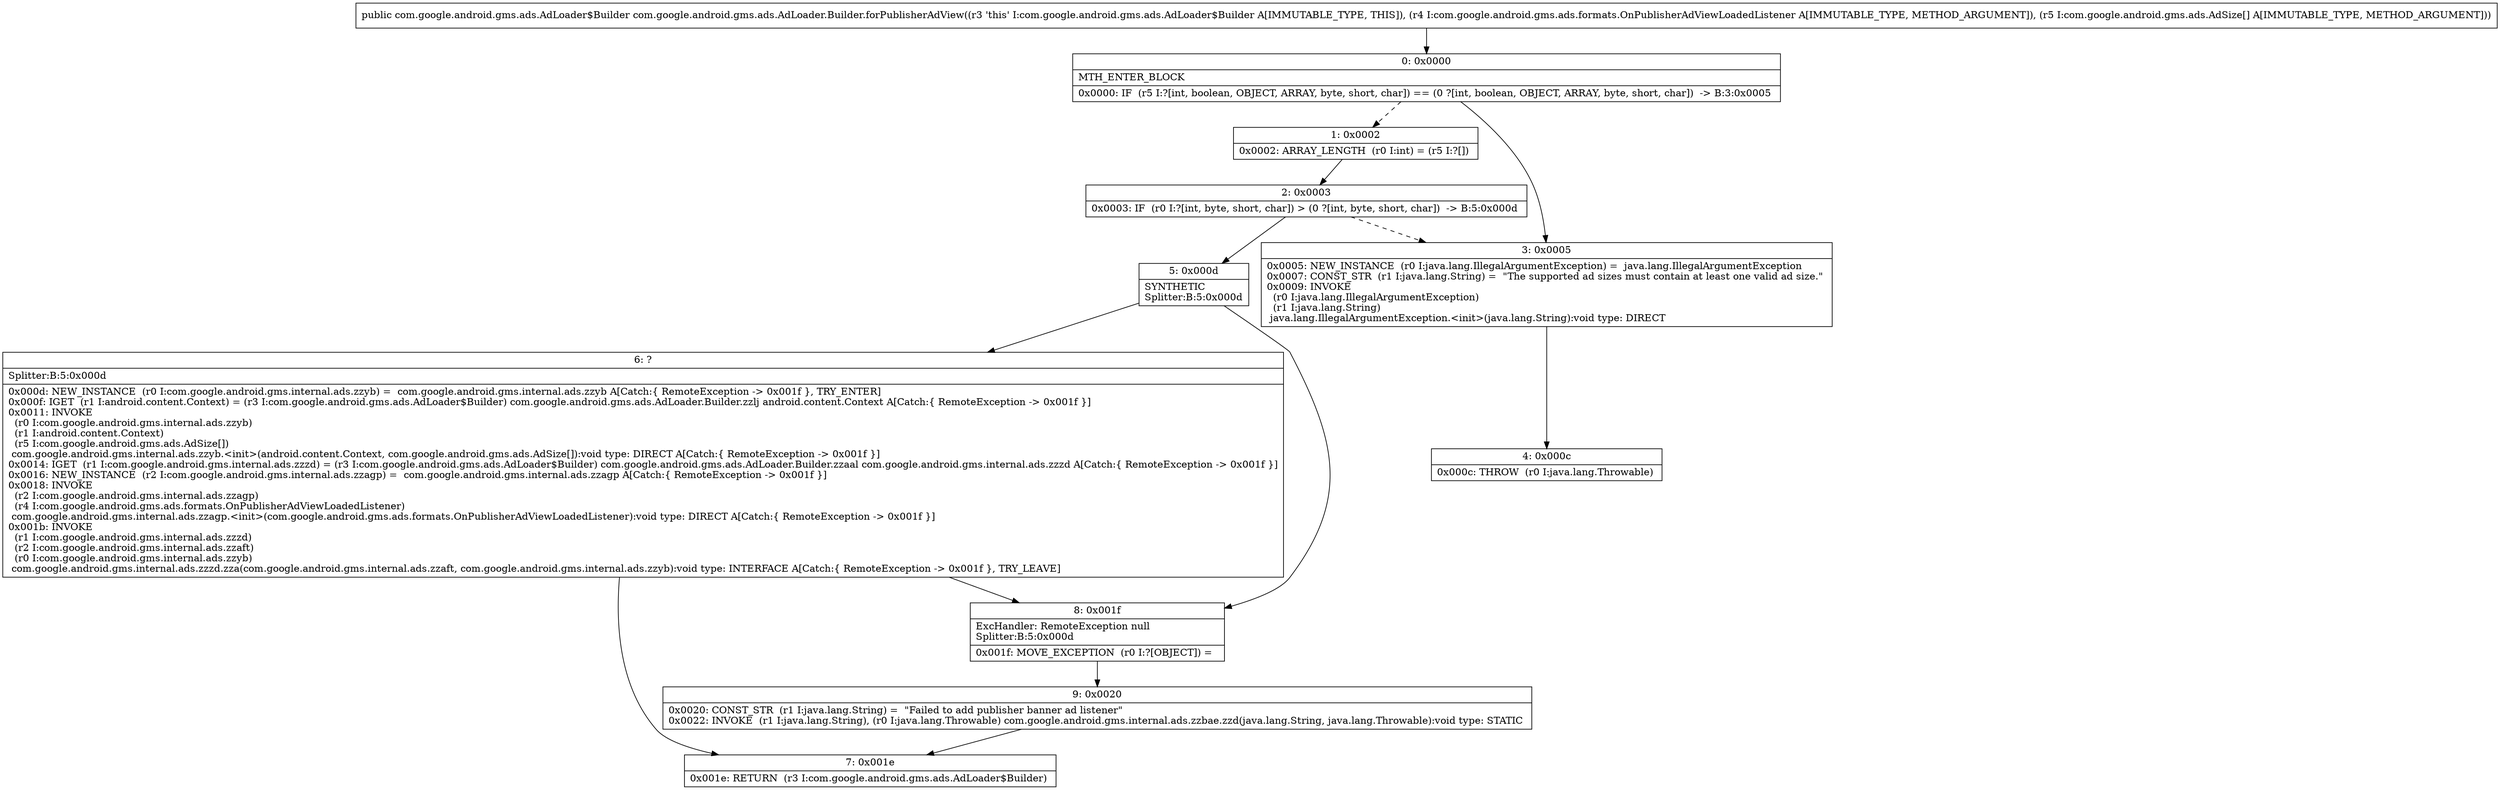 digraph "CFG forcom.google.android.gms.ads.AdLoader.Builder.forPublisherAdView(Lcom\/google\/android\/gms\/ads\/formats\/OnPublisherAdViewLoadedListener;[Lcom\/google\/android\/gms\/ads\/AdSize;)Lcom\/google\/android\/gms\/ads\/AdLoader$Builder;" {
Node_0 [shape=record,label="{0\:\ 0x0000|MTH_ENTER_BLOCK\l|0x0000: IF  (r5 I:?[int, boolean, OBJECT, ARRAY, byte, short, char]) == (0 ?[int, boolean, OBJECT, ARRAY, byte, short, char])  \-\> B:3:0x0005 \l}"];
Node_1 [shape=record,label="{1\:\ 0x0002|0x0002: ARRAY_LENGTH  (r0 I:int) = (r5 I:?[]) \l}"];
Node_2 [shape=record,label="{2\:\ 0x0003|0x0003: IF  (r0 I:?[int, byte, short, char]) \> (0 ?[int, byte, short, char])  \-\> B:5:0x000d \l}"];
Node_3 [shape=record,label="{3\:\ 0x0005|0x0005: NEW_INSTANCE  (r0 I:java.lang.IllegalArgumentException) =  java.lang.IllegalArgumentException \l0x0007: CONST_STR  (r1 I:java.lang.String) =  \"The supported ad sizes must contain at least one valid ad size.\" \l0x0009: INVOKE  \l  (r0 I:java.lang.IllegalArgumentException)\l  (r1 I:java.lang.String)\l java.lang.IllegalArgumentException.\<init\>(java.lang.String):void type: DIRECT \l}"];
Node_4 [shape=record,label="{4\:\ 0x000c|0x000c: THROW  (r0 I:java.lang.Throwable) \l}"];
Node_5 [shape=record,label="{5\:\ 0x000d|SYNTHETIC\lSplitter:B:5:0x000d\l}"];
Node_6 [shape=record,label="{6\:\ ?|Splitter:B:5:0x000d\l|0x000d: NEW_INSTANCE  (r0 I:com.google.android.gms.internal.ads.zzyb) =  com.google.android.gms.internal.ads.zzyb A[Catch:\{ RemoteException \-\> 0x001f \}, TRY_ENTER]\l0x000f: IGET  (r1 I:android.content.Context) = (r3 I:com.google.android.gms.ads.AdLoader$Builder) com.google.android.gms.ads.AdLoader.Builder.zzlj android.content.Context A[Catch:\{ RemoteException \-\> 0x001f \}]\l0x0011: INVOKE  \l  (r0 I:com.google.android.gms.internal.ads.zzyb)\l  (r1 I:android.content.Context)\l  (r5 I:com.google.android.gms.ads.AdSize[])\l com.google.android.gms.internal.ads.zzyb.\<init\>(android.content.Context, com.google.android.gms.ads.AdSize[]):void type: DIRECT A[Catch:\{ RemoteException \-\> 0x001f \}]\l0x0014: IGET  (r1 I:com.google.android.gms.internal.ads.zzzd) = (r3 I:com.google.android.gms.ads.AdLoader$Builder) com.google.android.gms.ads.AdLoader.Builder.zzaal com.google.android.gms.internal.ads.zzzd A[Catch:\{ RemoteException \-\> 0x001f \}]\l0x0016: NEW_INSTANCE  (r2 I:com.google.android.gms.internal.ads.zzagp) =  com.google.android.gms.internal.ads.zzagp A[Catch:\{ RemoteException \-\> 0x001f \}]\l0x0018: INVOKE  \l  (r2 I:com.google.android.gms.internal.ads.zzagp)\l  (r4 I:com.google.android.gms.ads.formats.OnPublisherAdViewLoadedListener)\l com.google.android.gms.internal.ads.zzagp.\<init\>(com.google.android.gms.ads.formats.OnPublisherAdViewLoadedListener):void type: DIRECT A[Catch:\{ RemoteException \-\> 0x001f \}]\l0x001b: INVOKE  \l  (r1 I:com.google.android.gms.internal.ads.zzzd)\l  (r2 I:com.google.android.gms.internal.ads.zzaft)\l  (r0 I:com.google.android.gms.internal.ads.zzyb)\l com.google.android.gms.internal.ads.zzzd.zza(com.google.android.gms.internal.ads.zzaft, com.google.android.gms.internal.ads.zzyb):void type: INTERFACE A[Catch:\{ RemoteException \-\> 0x001f \}, TRY_LEAVE]\l}"];
Node_7 [shape=record,label="{7\:\ 0x001e|0x001e: RETURN  (r3 I:com.google.android.gms.ads.AdLoader$Builder) \l}"];
Node_8 [shape=record,label="{8\:\ 0x001f|ExcHandler: RemoteException null\lSplitter:B:5:0x000d\l|0x001f: MOVE_EXCEPTION  (r0 I:?[OBJECT]) =  \l}"];
Node_9 [shape=record,label="{9\:\ 0x0020|0x0020: CONST_STR  (r1 I:java.lang.String) =  \"Failed to add publisher banner ad listener\" \l0x0022: INVOKE  (r1 I:java.lang.String), (r0 I:java.lang.Throwable) com.google.android.gms.internal.ads.zzbae.zzd(java.lang.String, java.lang.Throwable):void type: STATIC \l}"];
MethodNode[shape=record,label="{public com.google.android.gms.ads.AdLoader$Builder com.google.android.gms.ads.AdLoader.Builder.forPublisherAdView((r3 'this' I:com.google.android.gms.ads.AdLoader$Builder A[IMMUTABLE_TYPE, THIS]), (r4 I:com.google.android.gms.ads.formats.OnPublisherAdViewLoadedListener A[IMMUTABLE_TYPE, METHOD_ARGUMENT]), (r5 I:com.google.android.gms.ads.AdSize[] A[IMMUTABLE_TYPE, METHOD_ARGUMENT])) }"];
MethodNode -> Node_0;
Node_0 -> Node_1[style=dashed];
Node_0 -> Node_3;
Node_1 -> Node_2;
Node_2 -> Node_3[style=dashed];
Node_2 -> Node_5;
Node_3 -> Node_4;
Node_5 -> Node_6;
Node_5 -> Node_8;
Node_6 -> Node_7;
Node_6 -> Node_8;
Node_8 -> Node_9;
Node_9 -> Node_7;
}

